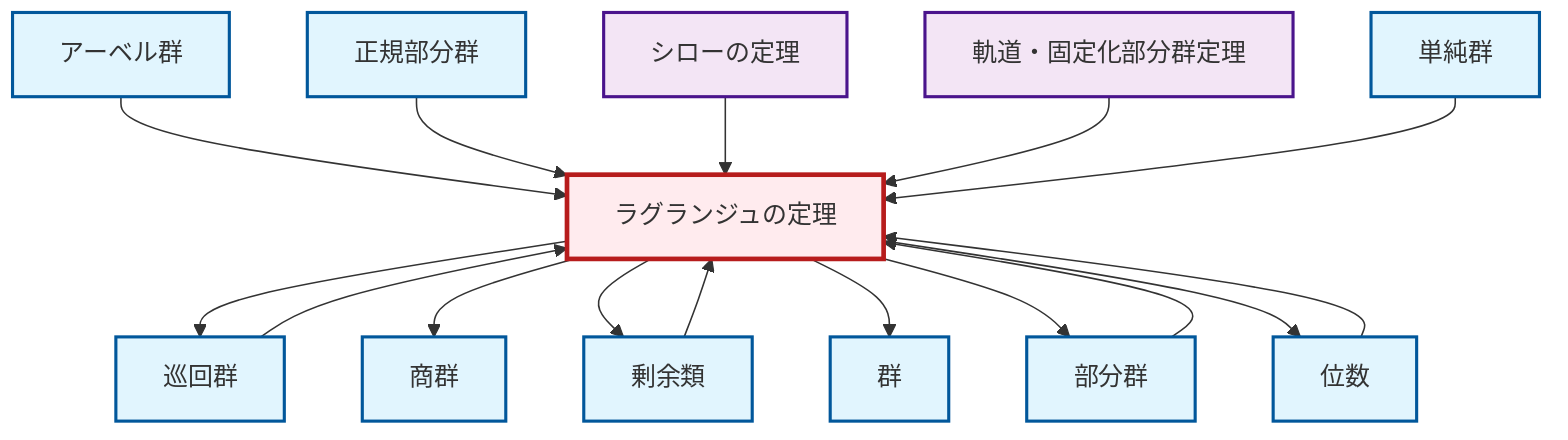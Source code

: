 graph TD
    classDef definition fill:#e1f5fe,stroke:#01579b,stroke-width:2px
    classDef theorem fill:#f3e5f5,stroke:#4a148c,stroke-width:2px
    classDef axiom fill:#fff3e0,stroke:#e65100,stroke-width:2px
    classDef example fill:#e8f5e9,stroke:#1b5e20,stroke-width:2px
    classDef current fill:#ffebee,stroke:#b71c1c,stroke-width:3px
    def-group["群"]:::definition
    def-simple-group["単純群"]:::definition
    def-cyclic-group["巡回群"]:::definition
    def-subgroup["部分群"]:::definition
    def-coset["剰余類"]:::definition
    def-normal-subgroup["正規部分群"]:::definition
    thm-orbit-stabilizer["軌道・固定化部分群定理"]:::theorem
    def-order["位数"]:::definition
    thm-sylow["シローの定理"]:::theorem
    thm-lagrange["ラグランジュの定理"]:::theorem
    def-abelian-group["アーベル群"]:::definition
    def-quotient-group["商群"]:::definition
    thm-lagrange --> def-cyclic-group
    thm-lagrange --> def-quotient-group
    thm-lagrange --> def-coset
    def-coset --> thm-lagrange
    def-subgroup --> thm-lagrange
    def-cyclic-group --> thm-lagrange
    def-abelian-group --> thm-lagrange
    def-normal-subgroup --> thm-lagrange
    thm-sylow --> thm-lagrange
    def-order --> thm-lagrange
    thm-lagrange --> def-group
    thm-lagrange --> def-subgroup
    thm-orbit-stabilizer --> thm-lagrange
    thm-lagrange --> def-order
    def-simple-group --> thm-lagrange
    class thm-lagrange current